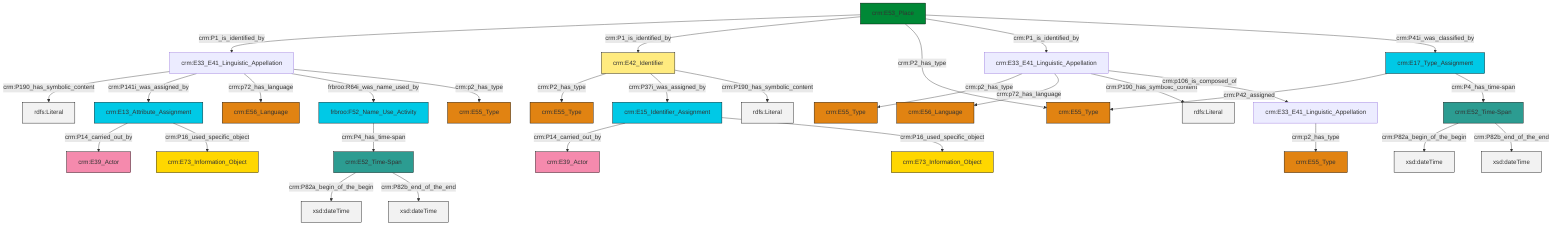 graph TD
classDef Literal fill:#f2f2f2,stroke:#000000;
classDef CRM_Entity fill:#FFFFFF,stroke:#000000;
classDef Temporal_Entity fill:#00C9E6, stroke:#000000;
classDef Type fill:#E18312, stroke:#000000;
classDef Time-Span fill:#2C9C91, stroke:#000000;
classDef Appellation fill:#FFEB7F, stroke:#000000;
classDef Place fill:#008836, stroke:#000000;
classDef Persistent_Item fill:#B266B2, stroke:#000000;
classDef Conceptual_Object fill:#FFD700, stroke:#000000;
classDef Physical_Thing fill:#D2B48C, stroke:#000000;
classDef Actor fill:#f58aad, stroke:#000000;
classDef PC_Classes fill:#4ce600, stroke:#000000;
classDef Multi fill:#cccccc,stroke:#000000;

2["crm:E33_E41_Linguistic_Appellation"]:::Default -->|crm:p2_has_type| 3["crm:E55_Type"]:::Type
2["crm:E33_E41_Linguistic_Appellation"]:::Default -->|crm:p72_has_language| 4["crm:E56_Language"]:::Type
5["crm:E53_Place"]:::Place -->|crm:P1_is_identified_by| 6["crm:E33_E41_Linguistic_Appellation"]:::Default
6["crm:E33_E41_Linguistic_Appellation"]:::Default -->|crm:P190_has_symbolic_content| 9[rdfs:Literal]:::Literal
2["crm:E33_E41_Linguistic_Appellation"]:::Default -->|crm:P190_has_symbolic_content| 10[rdfs:Literal]:::Literal
11["crm:E13_Attribute_Assignment"]:::Temporal_Entity -->|crm:P14_carried_out_by| 0["crm:E39_Actor"]:::Actor
12["crm:E33_E41_Linguistic_Appellation"]:::Default -->|crm:p2_has_type| 13["crm:E55_Type"]:::Type
14["crm:E52_Time-Span"]:::Time-Span -->|crm:P82a_begin_of_the_begin| 15[xsd:dateTime]:::Literal
6["crm:E33_E41_Linguistic_Appellation"]:::Default -->|crm:P141i_was_assigned_by| 11["crm:E13_Attribute_Assignment"]:::Temporal_Entity
11["crm:E13_Attribute_Assignment"]:::Temporal_Entity -->|crm:P16_used_specific_object| 18["crm:E73_Information_Object"]:::Conceptual_Object
19["crm:E15_Identifier_Assignment"]:::Temporal_Entity -->|crm:P14_carried_out_by| 20["crm:E39_Actor"]:::Actor
5["crm:E53_Place"]:::Place -->|crm:P1_is_identified_by| 21["crm:E42_Identifier"]:::Appellation
21["crm:E42_Identifier"]:::Appellation -->|crm:P2_has_type| 27["crm:E55_Type"]:::Type
21["crm:E42_Identifier"]:::Appellation -->|crm:P37i_was_assigned_by| 19["crm:E15_Identifier_Assignment"]:::Temporal_Entity
19["crm:E15_Identifier_Assignment"]:::Temporal_Entity -->|crm:P16_used_specific_object| 25["crm:E73_Information_Object"]:::Conceptual_Object
14["crm:E52_Time-Span"]:::Time-Span -->|crm:P82b_end_of_the_end| 29[xsd:dateTime]:::Literal
34["crm:E17_Type_Assignment"]:::Temporal_Entity -->|crm:P42_assigned| 23["crm:E55_Type"]:::Type
2["crm:E33_E41_Linguistic_Appellation"]:::Default -->|crm:p106_is_composed_of| 12["crm:E33_E41_Linguistic_Appellation"]:::Default
7["frbroo:F52_Name_Use_Activity"]:::Temporal_Entity -->|crm:P4_has_time-span| 16["crm:E52_Time-Span"]:::Time-Span
21["crm:E42_Identifier"]:::Appellation -->|crm:P190_has_symbolic_content| 41[rdfs:Literal]:::Literal
6["crm:E33_E41_Linguistic_Appellation"]:::Default -->|crm:p72_has_language| 42["crm:E56_Language"]:::Type
6["crm:E33_E41_Linguistic_Appellation"]:::Default -->|frbroo:R64i_was_name_used_by| 7["frbroo:F52_Name_Use_Activity"]:::Temporal_Entity
5["crm:E53_Place"]:::Place -->|crm:P2_has_type| 23["crm:E55_Type"]:::Type
34["crm:E17_Type_Assignment"]:::Temporal_Entity -->|crm:P4_has_time-span| 14["crm:E52_Time-Span"]:::Time-Span
16["crm:E52_Time-Span"]:::Time-Span -->|crm:P82a_begin_of_the_begin| 46[xsd:dateTime]:::Literal
5["crm:E53_Place"]:::Place -->|crm:P1_is_identified_by| 2["crm:E33_E41_Linguistic_Appellation"]:::Default
5["crm:E53_Place"]:::Place -->|crm:P41i_was_classified_by| 34["crm:E17_Type_Assignment"]:::Temporal_Entity
16["crm:E52_Time-Span"]:::Time-Span -->|crm:P82b_end_of_the_end| 51[xsd:dateTime]:::Literal
6["crm:E33_E41_Linguistic_Appellation"]:::Default -->|crm:p2_has_type| 49["crm:E55_Type"]:::Type
